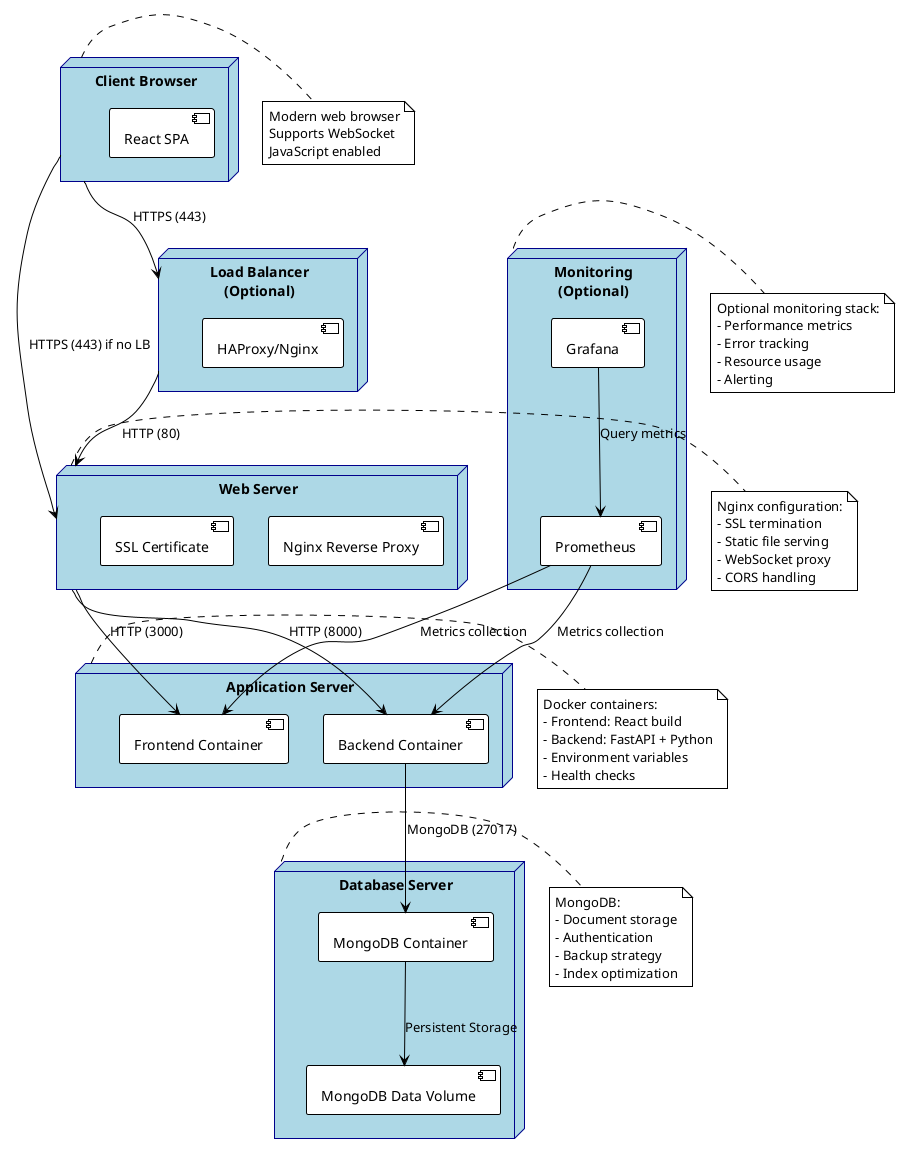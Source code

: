 @startuml InnoAlias Deployment Architecture
!theme plain
skinparam node {
    BackgroundColor LightBlue
    BorderColor DarkBlue
}

node "Client Browser" as Client {
    [React SPA] as SPA
}

node "Load Balancer\n(Optional)" as LB {
    [HAProxy/Nginx] as LoadBalancer
}

node "Web Server" as WebServer {
    [Nginx Reverse Proxy] as Nginx
    [SSL Certificate] as SSL
}

node "Application Server" as AppServer {
    [Frontend Container] as Frontend
    [Backend Container] as Backend
}

node "Database Server" as DBServer {
    [MongoDB Container] as MongoDB
    [MongoDB Data Volume] as MongoData
}

node "Monitoring\n(Optional)" as Monitoring {
    [Prometheus] as Prom
    [Grafana] as Grafana
}

' Client to Load Balancer
Client --> LB : HTTPS (443)
Client --> WebServer : HTTPS (443) if no LB

' Load Balancer to Web Server
LB --> WebServer : HTTP (80)

' Web Server to Application
WebServer --> Frontend : HTTP (3000)
WebServer --> Backend : HTTP (8000)

' Application to Database
Backend --> MongoDB : MongoDB (27017)

' Database storage
MongoDB --> MongoData : Persistent Storage

' Monitoring connections
Prom --> Backend : Metrics collection
Prom --> Frontend : Metrics collection
Grafana --> Prom : Query metrics

note right of Client
  Modern web browser
  Supports WebSocket
  JavaScript enabled
end note

note right of WebServer
  Nginx configuration:
  - SSL termination
  - Static file serving
  - WebSocket proxy
  - CORS handling
end note

note right of AppServer
  Docker containers:
  - Frontend: React build
  - Backend: FastAPI + Python
  - Environment variables
  - Health checks
end note

note right of DBServer
  MongoDB:
  - Document storage
  - Authentication
  - Backup strategy
  - Index optimization
end note

note right of Monitoring
  Optional monitoring stack:
  - Performance metrics
  - Error tracking
  - Resource usage
  - Alerting
end note

@enduml 